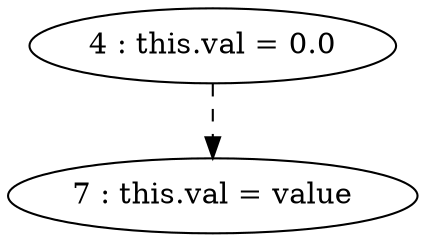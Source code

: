 digraph G {
"4 : this.val = 0.0"
"4 : this.val = 0.0" -> "7 : this.val = value" [style=dashed]
"7 : this.val = value"
}